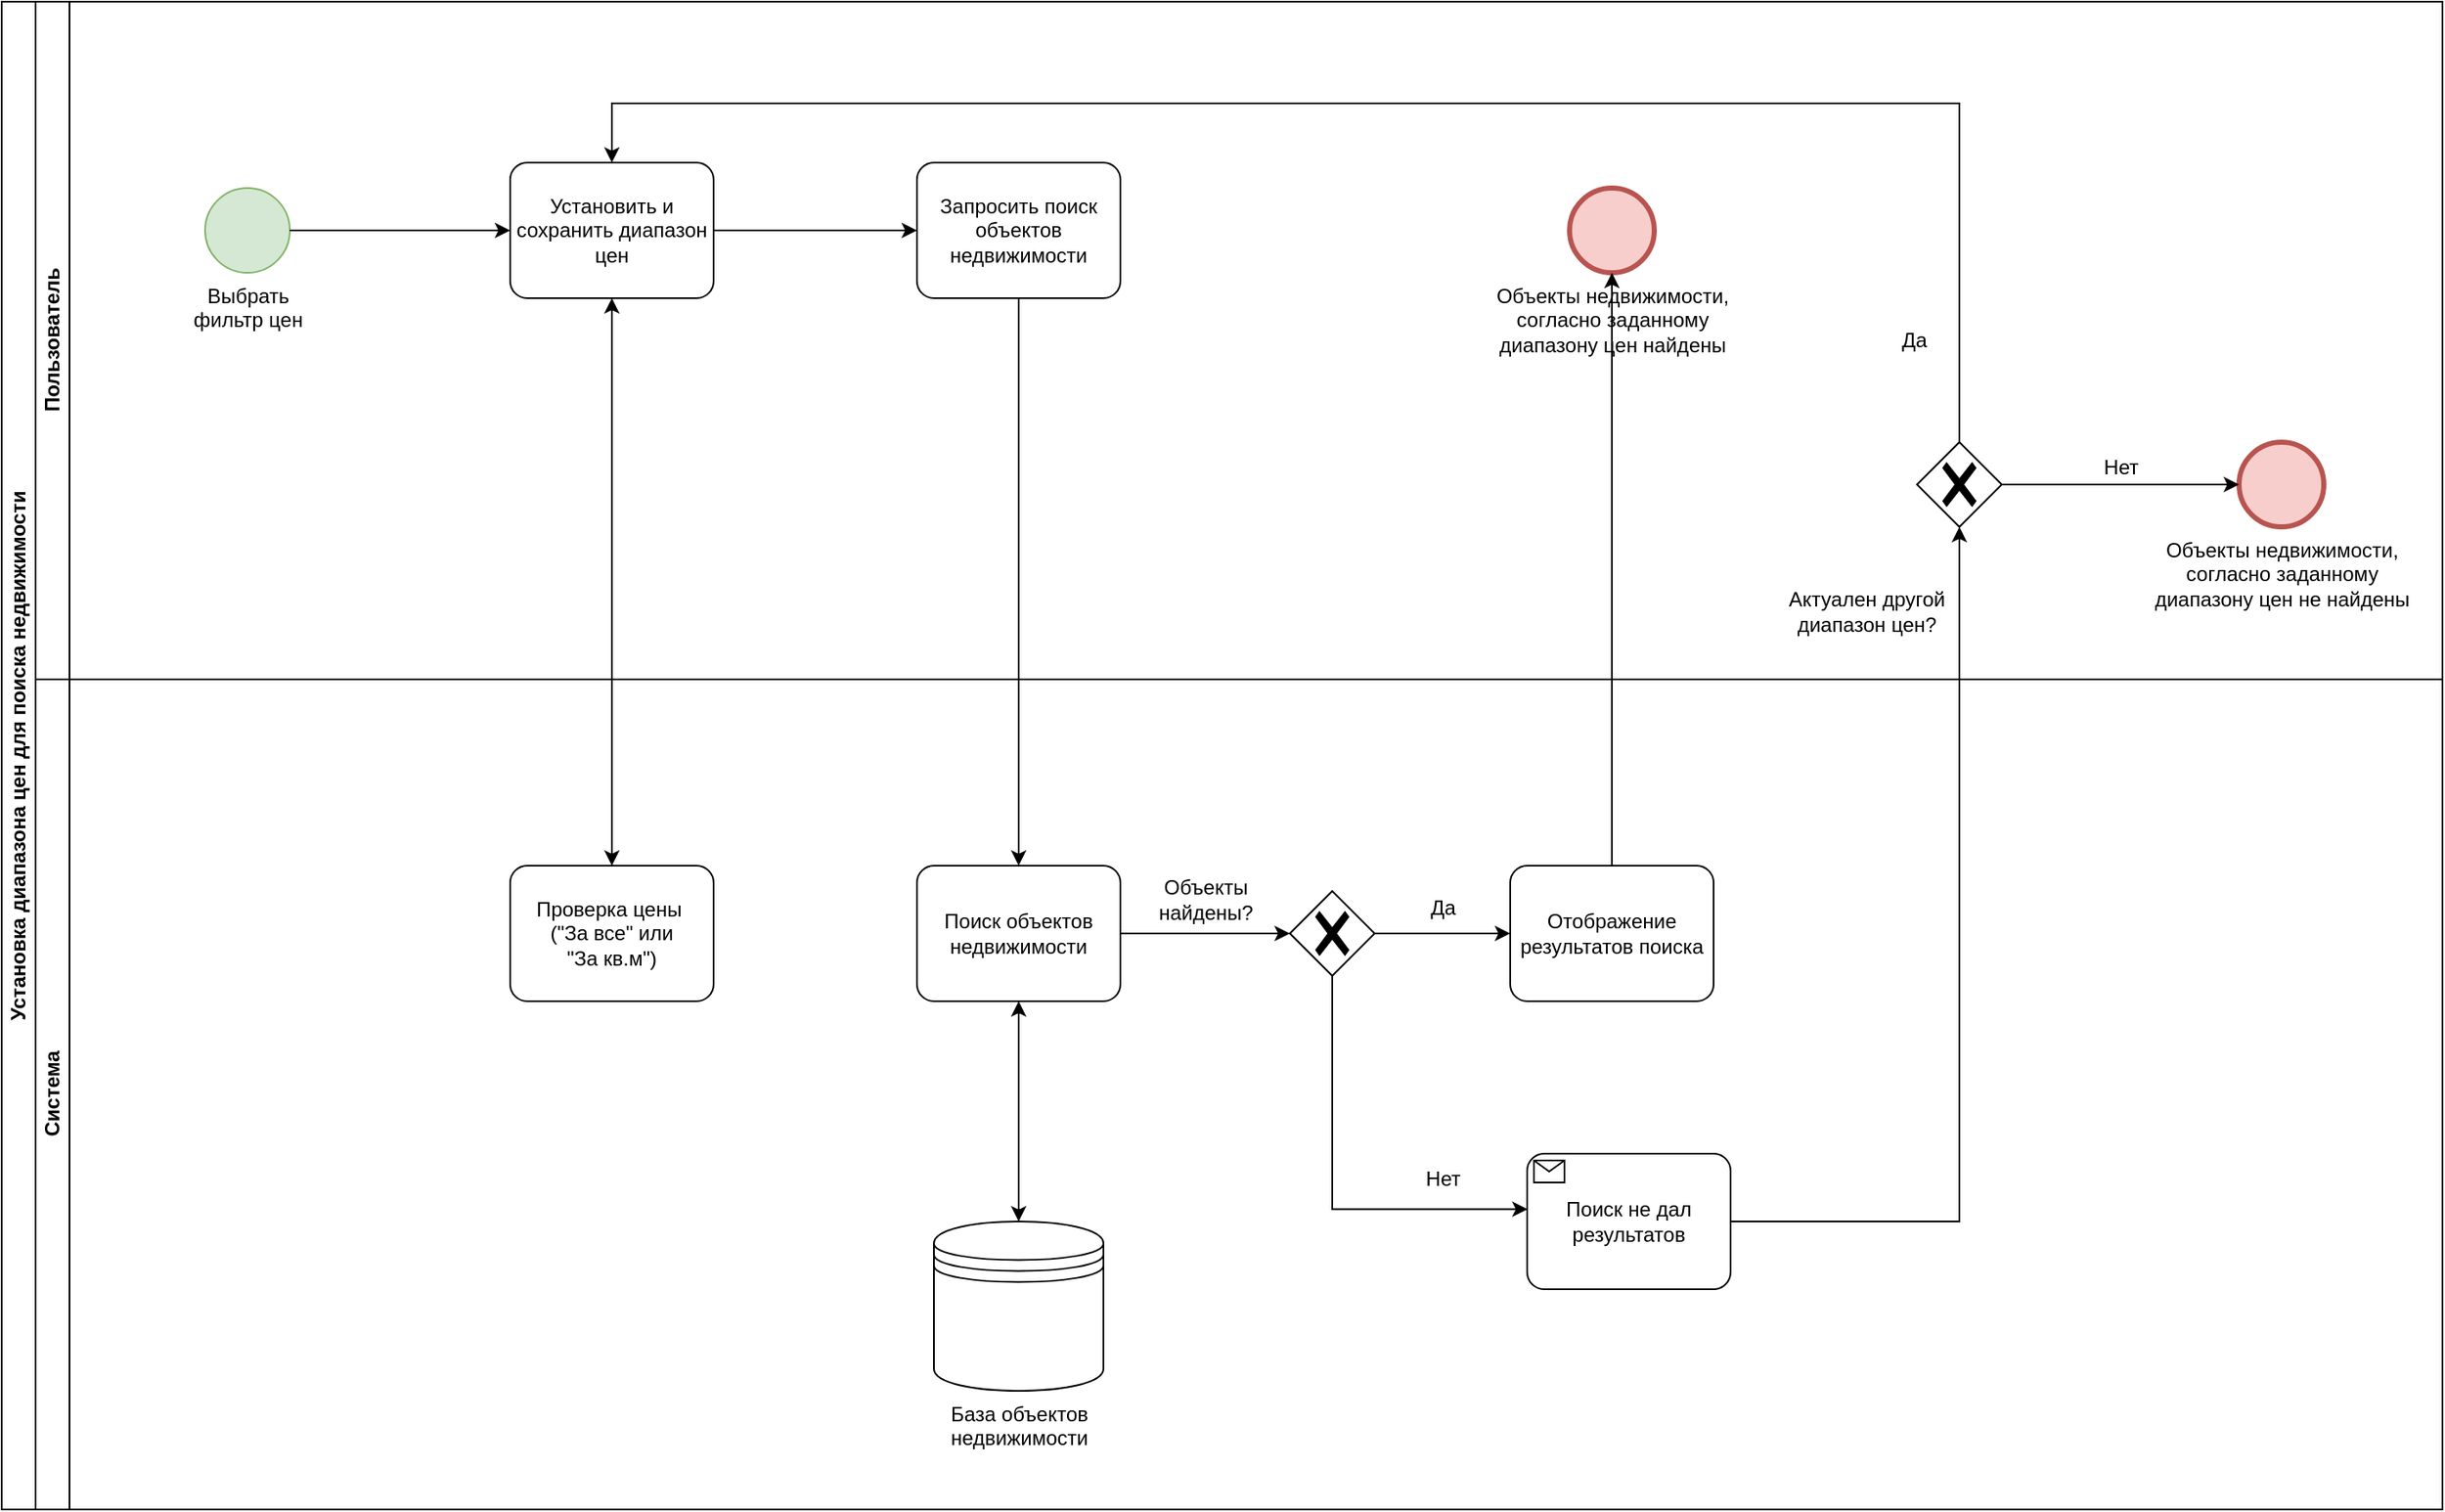 <mxfile version="24.7.17">
  <diagram name="Страница — 1" id="6dKcLjjxsjvN5Ayz9n6f">
    <mxGraphModel dx="767" dy="2114" grid="1" gridSize="10" guides="1" tooltips="1" connect="1" arrows="1" fold="1" page="1" pageScale="1" pageWidth="827" pageHeight="1169" math="0" shadow="0">
      <root>
        <mxCell id="0" />
        <mxCell id="1" parent="0" />
        <mxCell id="-Ef3pym1SZ-9MBznSWtH-1" value="Установка диапазона цен для поиска недвижимости" style="swimlane;html=1;childLayout=stackLayout;resizeParent=1;resizeParentMax=0;horizontal=0;startSize=20;horizontalStack=0;whiteSpace=wrap;" vertex="1" parent="1">
          <mxGeometry x="920" y="-1000" width="1440" height="890" as="geometry" />
        </mxCell>
        <mxCell id="-Ef3pym1SZ-9MBznSWtH-2" value="Пользователь" style="swimlane;html=1;startSize=20;horizontal=0;" vertex="1" parent="-Ef3pym1SZ-9MBznSWtH-1">
          <mxGeometry x="20" width="1420" height="400" as="geometry" />
        </mxCell>
        <mxCell id="-Ef3pym1SZ-9MBznSWtH-5" value="Выбрать&lt;div&gt;фильтр цен&lt;/div&gt;" style="points=[[0.145,0.145,0],[0.5,0,0],[0.855,0.145,0],[1,0.5,0],[0.855,0.855,0],[0.5,1,0],[0.145,0.855,0],[0,0.5,0]];shape=mxgraph.bpmn.event;html=1;verticalLabelPosition=bottom;labelBackgroundColor=#ffffff;verticalAlign=top;align=center;perimeter=ellipsePerimeter;outlineConnect=0;aspect=fixed;outline=standard;symbol=general;fillColor=#d5e8d4;strokeColor=#82b366;" vertex="1" parent="-Ef3pym1SZ-9MBznSWtH-2">
          <mxGeometry x="100" y="110" width="50" height="50" as="geometry" />
        </mxCell>
        <mxCell id="-Ef3pym1SZ-9MBznSWtH-6" value="Установить и сохранить диапазон цен" style="points=[[0.25,0,0],[0.5,0,0],[0.75,0,0],[1,0.25,0],[1,0.5,0],[1,0.75,0],[0.75,1,0],[0.5,1,0],[0.25,1,0],[0,0.75,0],[0,0.5,0],[0,0.25,0]];shape=mxgraph.bpmn.task;whiteSpace=wrap;rectStyle=rounded;size=10;html=1;container=1;expand=0;collapsible=0;taskMarker=abstract;" vertex="1" parent="-Ef3pym1SZ-9MBznSWtH-2">
          <mxGeometry x="280" y="95" width="120" height="80" as="geometry" />
        </mxCell>
        <mxCell id="-Ef3pym1SZ-9MBznSWtH-8" value="Запросить поиск объектов недвижимости" style="points=[[0.25,0,0],[0.5,0,0],[0.75,0,0],[1,0.25,0],[1,0.5,0],[1,0.75,0],[0.75,1,0],[0.5,1,0],[0.25,1,0],[0,0.75,0],[0,0.5,0],[0,0.25,0]];shape=mxgraph.bpmn.task;whiteSpace=wrap;rectStyle=rounded;size=10;html=1;container=1;expand=0;collapsible=0;taskMarker=abstract;" vertex="1" parent="-Ef3pym1SZ-9MBznSWtH-2">
          <mxGeometry x="520" y="95" width="120" height="80" as="geometry" />
        </mxCell>
        <mxCell id="-Ef3pym1SZ-9MBznSWtH-9" style="edgeStyle=orthogonalEdgeStyle;rounded=0;orthogonalLoop=1;jettySize=auto;html=1;exitX=1;exitY=0.5;exitDx=0;exitDy=0;exitPerimeter=0;entryX=0;entryY=0.5;entryDx=0;entryDy=0;entryPerimeter=0;" edge="1" parent="-Ef3pym1SZ-9MBznSWtH-2" source="-Ef3pym1SZ-9MBznSWtH-6" target="-Ef3pym1SZ-9MBznSWtH-8">
          <mxGeometry relative="1" as="geometry" />
        </mxCell>
        <mxCell id="-Ef3pym1SZ-9MBznSWtH-36" value="Объекты недвижимости,&lt;div&gt;согласно заданному&lt;/div&gt;&lt;div&gt;диапазону цен найдены&lt;/div&gt;" style="points=[[0.145,0.145,0],[0.5,0,0],[0.855,0.145,0],[1,0.5,0],[0.855,0.855,0],[0.5,1,0],[0.145,0.855,0],[0,0.5,0]];shape=mxgraph.bpmn.event;html=1;verticalLabelPosition=bottom;labelBackgroundColor=#ffffff;verticalAlign=top;align=center;perimeter=ellipsePerimeter;outlineConnect=0;aspect=fixed;outline=end;symbol=terminate2;fillColor=#f8cecc;strokeColor=#b85450;" vertex="1" parent="-Ef3pym1SZ-9MBznSWtH-2">
          <mxGeometry x="905" y="110" width="50" height="50" as="geometry" />
        </mxCell>
        <mxCell id="-Ef3pym1SZ-9MBznSWtH-31" value="Объекты недвижимости,&lt;div&gt;согласно заданному&lt;/div&gt;&lt;div&gt;диапазону цен не найдены&lt;/div&gt;" style="points=[[0.145,0.145,0],[0.5,0,0],[0.855,0.145,0],[1,0.5,0],[0.855,0.855,0],[0.5,1,0],[0.145,0.855,0],[0,0.5,0]];shape=mxgraph.bpmn.event;html=1;verticalLabelPosition=bottom;labelBackgroundColor=#ffffff;verticalAlign=top;align=center;perimeter=ellipsePerimeter;outlineConnect=0;aspect=fixed;outline=end;symbol=terminate2;fillColor=#f8cecc;strokeColor=#b85450;" vertex="1" parent="-Ef3pym1SZ-9MBznSWtH-2">
          <mxGeometry x="1300" y="260" width="50" height="50" as="geometry" />
        </mxCell>
        <mxCell id="-Ef3pym1SZ-9MBznSWtH-47" style="edgeStyle=orthogonalEdgeStyle;rounded=0;orthogonalLoop=1;jettySize=auto;html=1;exitX=1;exitY=0.5;exitDx=0;exitDy=0;exitPerimeter=0;entryX=0;entryY=0.5;entryDx=0;entryDy=0;entryPerimeter=0;" edge="1" parent="-Ef3pym1SZ-9MBznSWtH-2" source="-Ef3pym1SZ-9MBznSWtH-5" target="-Ef3pym1SZ-9MBznSWtH-6">
          <mxGeometry relative="1" as="geometry" />
        </mxCell>
        <mxCell id="-Ef3pym1SZ-9MBznSWtH-28" value="" style="points=[[0.25,0.25,0],[0.5,0,0],[0.75,0.25,0],[1,0.5,0],[0.75,0.75,0],[0.5,1,0],[0.25,0.75,0],[0,0.5,0]];shape=mxgraph.bpmn.gateway2;html=1;verticalLabelPosition=bottom;labelBackgroundColor=#ffffff;verticalAlign=top;align=center;perimeter=rhombusPerimeter;outlineConnect=0;outline=none;symbol=none;gwType=exclusive;" vertex="1" parent="-Ef3pym1SZ-9MBznSWtH-2">
          <mxGeometry x="1110" y="260" width="50" height="50" as="geometry" />
        </mxCell>
        <mxCell id="-Ef3pym1SZ-9MBznSWtH-41" style="edgeStyle=orthogonalEdgeStyle;rounded=0;orthogonalLoop=1;jettySize=auto;html=1;exitX=1;exitY=0.5;exitDx=0;exitDy=0;exitPerimeter=0;" edge="1" parent="-Ef3pym1SZ-9MBznSWtH-2" source="-Ef3pym1SZ-9MBznSWtH-28" target="-Ef3pym1SZ-9MBznSWtH-31">
          <mxGeometry relative="1" as="geometry" />
        </mxCell>
        <mxCell id="-Ef3pym1SZ-9MBznSWtH-33" value="Нет" style="text;html=1;align=center;verticalAlign=middle;resizable=0;points=[];autosize=1;strokeColor=none;fillColor=none;" vertex="1" parent="-Ef3pym1SZ-9MBznSWtH-2">
          <mxGeometry x="1210" y="260" width="40" height="30" as="geometry" />
        </mxCell>
        <mxCell id="-Ef3pym1SZ-9MBznSWtH-30" value="Актуален другой&lt;div&gt;диапазон цен?&lt;/div&gt;" style="text;html=1;align=center;verticalAlign=middle;resizable=0;points=[];autosize=1;strokeColor=none;fillColor=none;" vertex="1" parent="-Ef3pym1SZ-9MBznSWtH-2">
          <mxGeometry x="1020" y="340" width="120" height="40" as="geometry" />
        </mxCell>
        <mxCell id="-Ef3pym1SZ-9MBznSWtH-50" style="edgeStyle=orthogonalEdgeStyle;rounded=0;orthogonalLoop=1;jettySize=auto;html=1;exitX=0.5;exitY=0;exitDx=0;exitDy=0;exitPerimeter=0;entryX=0.5;entryY=0;entryDx=0;entryDy=0;entryPerimeter=0;" edge="1" parent="-Ef3pym1SZ-9MBznSWtH-2" source="-Ef3pym1SZ-9MBznSWtH-28" target="-Ef3pym1SZ-9MBznSWtH-6">
          <mxGeometry relative="1" as="geometry">
            <Array as="points">
              <mxPoint x="1135" y="60" />
              <mxPoint x="340" y="60" />
            </Array>
          </mxGeometry>
        </mxCell>
        <mxCell id="-Ef3pym1SZ-9MBznSWtH-35" value="Да" style="text;html=1;align=center;verticalAlign=middle;resizable=0;points=[];autosize=1;strokeColor=none;fillColor=none;" vertex="1" parent="-Ef3pym1SZ-9MBznSWtH-2">
          <mxGeometry x="1088" y="185" width="40" height="30" as="geometry" />
        </mxCell>
        <mxCell id="-Ef3pym1SZ-9MBznSWtH-3" value="Система" style="swimlane;html=1;startSize=20;horizontal=0;" vertex="1" parent="-Ef3pym1SZ-9MBznSWtH-1">
          <mxGeometry x="20" y="400" width="1420" height="490" as="geometry" />
        </mxCell>
        <mxCell id="-Ef3pym1SZ-9MBznSWtH-10" value="База объектов&lt;div&gt;&lt;span style=&quot;background-color: initial;&quot;&gt;недвижимости&lt;/span&gt;&lt;/div&gt;" style="shape=datastore;html=1;labelPosition=center;verticalLabelPosition=bottom;align=center;verticalAlign=top;" vertex="1" parent="-Ef3pym1SZ-9MBznSWtH-3">
          <mxGeometry x="530" y="320" width="100" height="100" as="geometry" />
        </mxCell>
        <mxCell id="-Ef3pym1SZ-9MBznSWtH-18" value="" style="points=[[0.25,0.25,0],[0.5,0,0],[0.75,0.25,0],[1,0.5,0],[0.75,0.75,0],[0.5,1,0],[0.25,0.75,0],[0,0.5,0]];shape=mxgraph.bpmn.gateway2;html=1;verticalLabelPosition=bottom;labelBackgroundColor=#ffffff;verticalAlign=top;align=center;perimeter=rhombusPerimeter;outlineConnect=0;outline=none;symbol=none;gwType=exclusive;" vertex="1" parent="-Ef3pym1SZ-9MBznSWtH-3">
          <mxGeometry x="740" y="125" width="50" height="50" as="geometry" />
        </mxCell>
        <mxCell id="-Ef3pym1SZ-9MBznSWtH-20" value="Поиск не дал результатов" style="points=[[0.25,0,0],[0.5,0,0],[0.75,0,0],[1,0.25,0],[1,0.5,0],[1,0.75,0],[0.75,1,0],[0.5,1,0],[0.25,1,0],[0,0.75,0],[0,0.5,0],[0,0.25,0]];shape=mxgraph.bpmn.task;whiteSpace=wrap;rectStyle=rounded;size=10;html=1;container=1;expand=0;collapsible=0;taskMarker=receive;" vertex="1" parent="-Ef3pym1SZ-9MBznSWtH-3">
          <mxGeometry x="880" y="280" width="120" height="80" as="geometry" />
        </mxCell>
        <mxCell id="-Ef3pym1SZ-9MBznSWtH-21" value="Отображение результатов поиска" style="points=[[0.25,0,0],[0.5,0,0],[0.75,0,0],[1,0.25,0],[1,0.5,0],[1,0.75,0],[0.75,1,0],[0.5,1,0],[0.25,1,0],[0,0.75,0],[0,0.5,0],[0,0.25,0]];shape=mxgraph.bpmn.task;whiteSpace=wrap;rectStyle=rounded;size=10;html=1;container=1;expand=0;collapsible=0;taskMarker=abstract;" vertex="1" parent="-Ef3pym1SZ-9MBznSWtH-3">
          <mxGeometry x="870" y="110" width="120" height="80" as="geometry" />
        </mxCell>
        <mxCell id="-Ef3pym1SZ-9MBznSWtH-24" style="edgeStyle=orthogonalEdgeStyle;rounded=0;orthogonalLoop=1;jettySize=auto;html=1;exitX=0.5;exitY=1;exitDx=0;exitDy=0;exitPerimeter=0;entryX=0.002;entryY=0.41;entryDx=0;entryDy=0;entryPerimeter=0;" edge="1" parent="-Ef3pym1SZ-9MBznSWtH-3" source="-Ef3pym1SZ-9MBznSWtH-18" target="-Ef3pym1SZ-9MBznSWtH-20">
          <mxGeometry relative="1" as="geometry" />
        </mxCell>
        <mxCell id="-Ef3pym1SZ-9MBznSWtH-27" value="Нет" style="text;html=1;align=center;verticalAlign=middle;resizable=0;points=[];autosize=1;strokeColor=none;fillColor=none;" vertex="1" parent="-Ef3pym1SZ-9MBznSWtH-3">
          <mxGeometry x="810" y="280" width="40" height="30" as="geometry" />
        </mxCell>
        <mxCell id="-Ef3pym1SZ-9MBznSWtH-26" value="Да" style="text;html=1;align=center;verticalAlign=middle;resizable=0;points=[];autosize=1;strokeColor=none;fillColor=none;" vertex="1" parent="-Ef3pym1SZ-9MBznSWtH-3">
          <mxGeometry x="810" y="120" width="40" height="30" as="geometry" />
        </mxCell>
        <mxCell id="-Ef3pym1SZ-9MBznSWtH-42" value="Проверка цены&amp;nbsp;&lt;div&gt;(&quot;За все&quot; или&lt;/div&gt;&lt;div&gt;&quot;За кв.м&quot;)&lt;/div&gt;" style="points=[[0.25,0,0],[0.5,0,0],[0.75,0,0],[1,0.25,0],[1,0.5,0],[1,0.75,0],[0.75,1,0],[0.5,1,0],[0.25,1,0],[0,0.75,0],[0,0.5,0],[0,0.25,0]];shape=mxgraph.bpmn.task;whiteSpace=wrap;rectStyle=rounded;size=10;html=1;container=1;expand=0;collapsible=0;taskMarker=abstract;" vertex="1" parent="-Ef3pym1SZ-9MBznSWtH-3">
          <mxGeometry x="280" y="110" width="120" height="80" as="geometry" />
        </mxCell>
        <mxCell id="-Ef3pym1SZ-9MBznSWtH-54" style="edgeStyle=orthogonalEdgeStyle;rounded=0;orthogonalLoop=1;jettySize=auto;html=1;exitX=0.5;exitY=1;exitDx=0;exitDy=0;exitPerimeter=0;entryX=0.5;entryY=0;entryDx=0;entryDy=0;" edge="1" parent="-Ef3pym1SZ-9MBznSWtH-3" source="-Ef3pym1SZ-9MBznSWtH-52" target="-Ef3pym1SZ-9MBznSWtH-10">
          <mxGeometry relative="1" as="geometry" />
        </mxCell>
        <mxCell id="-Ef3pym1SZ-9MBznSWtH-52" value="Поиск объектов недвижимости" style="points=[[0.25,0,0],[0.5,0,0],[0.75,0,0],[1,0.25,0],[1,0.5,0],[1,0.75,0],[0.75,1,0],[0.5,1,0],[0.25,1,0],[0,0.75,0],[0,0.5,0],[0,0.25,0]];shape=mxgraph.bpmn.task;whiteSpace=wrap;rectStyle=rounded;size=10;html=1;container=1;expand=0;collapsible=0;taskMarker=abstract;" vertex="1" parent="-Ef3pym1SZ-9MBznSWtH-3">
          <mxGeometry x="520" y="110" width="120" height="80" as="geometry" />
        </mxCell>
        <mxCell id="-Ef3pym1SZ-9MBznSWtH-55" style="edgeStyle=orthogonalEdgeStyle;rounded=0;orthogonalLoop=1;jettySize=auto;html=1;exitX=0.5;exitY=0;exitDx=0;exitDy=0;entryX=0.5;entryY=1;entryDx=0;entryDy=0;entryPerimeter=0;" edge="1" parent="-Ef3pym1SZ-9MBznSWtH-3" source="-Ef3pym1SZ-9MBznSWtH-10" target="-Ef3pym1SZ-9MBznSWtH-52">
          <mxGeometry relative="1" as="geometry" />
        </mxCell>
        <mxCell id="-Ef3pym1SZ-9MBznSWtH-56" style="edgeStyle=orthogonalEdgeStyle;rounded=0;orthogonalLoop=1;jettySize=auto;html=1;exitX=1;exitY=0.5;exitDx=0;exitDy=0;exitPerimeter=0;entryX=0;entryY=0.5;entryDx=0;entryDy=0;entryPerimeter=0;" edge="1" parent="-Ef3pym1SZ-9MBznSWtH-3" source="-Ef3pym1SZ-9MBznSWtH-52" target="-Ef3pym1SZ-9MBznSWtH-18">
          <mxGeometry relative="1" as="geometry" />
        </mxCell>
        <mxCell id="-Ef3pym1SZ-9MBznSWtH-25" value="Объекты&lt;div&gt;найдены?&lt;/div&gt;" style="text;html=1;align=center;verticalAlign=middle;resizable=0;points=[];autosize=1;strokeColor=none;fillColor=none;" vertex="1" parent="-Ef3pym1SZ-9MBznSWtH-3">
          <mxGeometry x="650" y="110" width="80" height="40" as="geometry" />
        </mxCell>
        <mxCell id="-Ef3pym1SZ-9MBznSWtH-57" style="edgeStyle=orthogonalEdgeStyle;rounded=0;orthogonalLoop=1;jettySize=auto;html=1;exitX=1;exitY=0.5;exitDx=0;exitDy=0;exitPerimeter=0;entryX=0;entryY=0.5;entryDx=0;entryDy=0;entryPerimeter=0;" edge="1" parent="-Ef3pym1SZ-9MBznSWtH-3" source="-Ef3pym1SZ-9MBznSWtH-18" target="-Ef3pym1SZ-9MBznSWtH-21">
          <mxGeometry relative="1" as="geometry" />
        </mxCell>
        <mxCell id="-Ef3pym1SZ-9MBznSWtH-43" style="edgeStyle=orthogonalEdgeStyle;rounded=0;orthogonalLoop=1;jettySize=auto;html=1;exitX=0.5;exitY=1;exitDx=0;exitDy=0;exitPerimeter=0;entryX=0.5;entryY=0;entryDx=0;entryDy=0;entryPerimeter=0;" edge="1" parent="-Ef3pym1SZ-9MBznSWtH-1" source="-Ef3pym1SZ-9MBznSWtH-6" target="-Ef3pym1SZ-9MBznSWtH-42">
          <mxGeometry relative="1" as="geometry" />
        </mxCell>
        <mxCell id="-Ef3pym1SZ-9MBznSWtH-45" style="edgeStyle=orthogonalEdgeStyle;rounded=0;orthogonalLoop=1;jettySize=auto;html=1;exitX=0.5;exitY=0;exitDx=0;exitDy=0;exitPerimeter=0;entryX=0.5;entryY=1;entryDx=0;entryDy=0;entryPerimeter=0;" edge="1" parent="-Ef3pym1SZ-9MBznSWtH-1" source="-Ef3pym1SZ-9MBznSWtH-42" target="-Ef3pym1SZ-9MBznSWtH-6">
          <mxGeometry relative="1" as="geometry" />
        </mxCell>
        <mxCell id="-Ef3pym1SZ-9MBznSWtH-53" style="edgeStyle=orthogonalEdgeStyle;rounded=0;orthogonalLoop=1;jettySize=auto;html=1;exitX=0.5;exitY=1;exitDx=0;exitDy=0;exitPerimeter=0;entryX=0.5;entryY=0;entryDx=0;entryDy=0;entryPerimeter=0;" edge="1" parent="-Ef3pym1SZ-9MBznSWtH-1" source="-Ef3pym1SZ-9MBznSWtH-8" target="-Ef3pym1SZ-9MBznSWtH-52">
          <mxGeometry relative="1" as="geometry" />
        </mxCell>
        <mxCell id="-Ef3pym1SZ-9MBznSWtH-58" style="edgeStyle=orthogonalEdgeStyle;rounded=0;orthogonalLoop=1;jettySize=auto;html=1;exitX=0.5;exitY=0;exitDx=0;exitDy=0;exitPerimeter=0;entryX=0.5;entryY=1;entryDx=0;entryDy=0;entryPerimeter=0;" edge="1" parent="-Ef3pym1SZ-9MBznSWtH-1" source="-Ef3pym1SZ-9MBznSWtH-21" target="-Ef3pym1SZ-9MBznSWtH-36">
          <mxGeometry relative="1" as="geometry" />
        </mxCell>
        <mxCell id="-Ef3pym1SZ-9MBznSWtH-59" style="edgeStyle=orthogonalEdgeStyle;rounded=0;orthogonalLoop=1;jettySize=auto;html=1;exitX=1;exitY=0.5;exitDx=0;exitDy=0;exitPerimeter=0;entryX=0.5;entryY=1;entryDx=0;entryDy=0;entryPerimeter=0;" edge="1" parent="-Ef3pym1SZ-9MBznSWtH-1" source="-Ef3pym1SZ-9MBznSWtH-20" target="-Ef3pym1SZ-9MBznSWtH-28">
          <mxGeometry relative="1" as="geometry" />
        </mxCell>
      </root>
    </mxGraphModel>
  </diagram>
</mxfile>
